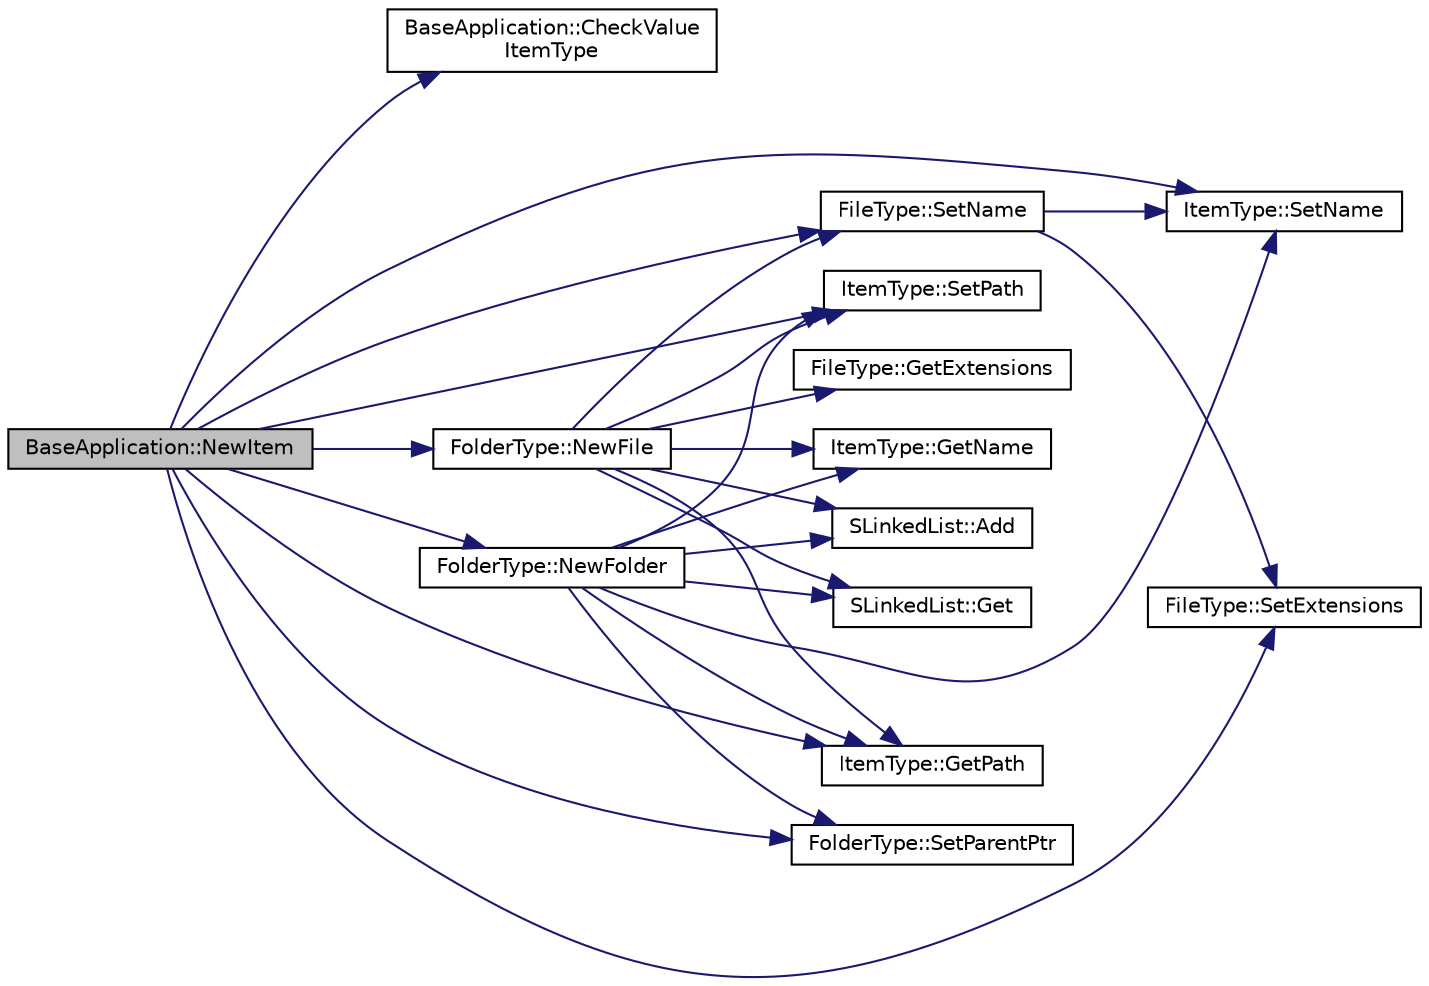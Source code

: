 digraph "BaseApplication::NewItem"
{
 // LATEX_PDF_SIZE
  edge [fontname="Helvetica",fontsize="10",labelfontname="Helvetica",labelfontsize="10"];
  node [fontname="Helvetica",fontsize="10",shape=record];
  rankdir="LR";
  Node204 [label="BaseApplication::NewItem",height=0.2,width=0.4,color="black", fillcolor="grey75", style="filled", fontcolor="black",tooltip="Create New Item in Current Folder. @detail operation mkdir [Value] (folder) or touch [Value] (file) m..."];
  Node204 -> Node205 [color="midnightblue",fontsize="10",style="solid",fontname="Helvetica"];
  Node205 [label="BaseApplication::CheckValue\lItemType",height=0.2,width=0.4,color="black", fillcolor="white", style="filled",URL="$class_base_application.html#ad64a38a56c42072975d8b87cfec294ab",tooltip="Check ItemType and Value is right."];
  Node204 -> Node206 [color="midnightblue",fontsize="10",style="solid",fontname="Helvetica"];
  Node206 [label="FileType::SetName",height=0.2,width=0.4,color="black", fillcolor="white", style="filled",URL="$class_file_type.html#a7c9ca3f10dfef3030006550fd0099ce7",tooltip="Set File Name. @detail also Set Extensions."];
  Node206 -> Node207 [color="midnightblue",fontsize="10",style="solid",fontname="Helvetica"];
  Node207 [label="ItemType::SetName",height=0.2,width=0.4,color="black", fillcolor="white", style="filled",URL="$class_item_type.html#aea24328c7ff5e5b1c04599bba74d2f80",tooltip="Set Item Name."];
  Node206 -> Node208 [color="midnightblue",fontsize="10",style="solid",fontname="Helvetica"];
  Node208 [label="FileType::SetExtensions",height=0.2,width=0.4,color="black", fillcolor="white", style="filled",URL="$class_file_type.html#a0ed4831bb1173cc6a4a660afa58a5401",tooltip="Set Extensions. @detail Do not use this except reading data!"];
  Node204 -> Node209 [color="midnightblue",fontsize="10",style="solid",fontname="Helvetica"];
  Node209 [label="ItemType::SetPath",height=0.2,width=0.4,color="black", fillcolor="white", style="filled",URL="$class_item_type.html#a6388a6b8b947b1a75d2a7342ae0b95c3",tooltip="Set Item path."];
  Node204 -> Node210 [color="midnightblue",fontsize="10",style="solid",fontname="Helvetica"];
  Node210 [label="ItemType::GetPath",height=0.2,width=0.4,color="black", fillcolor="white", style="filled",URL="$class_item_type.html#a12779ddd429e3fac928c8ade27b12107",tooltip="Get Item path."];
  Node204 -> Node208 [color="midnightblue",fontsize="10",style="solid",fontname="Helvetica"];
  Node204 -> Node211 [color="midnightblue",fontsize="10",style="solid",fontname="Helvetica"];
  Node211 [label="FolderType::NewFile",height=0.2,width=0.4,color="black", fillcolor="white", style="filled",URL="$class_folder_type.html#ae03b14686e13839c1fc4a1bc56795402",tooltip="Create New File in Current Folder. @detail If File name is overlap, add the number that how much is o..."];
  Node211 -> Node212 [color="midnightblue",fontsize="10",style="solid",fontname="Helvetica"];
  Node212 [label="SLinkedList::Get",height=0.2,width=0.4,color="black", fillcolor="white", style="filled",URL="$class_s_linked_list.html#aff7b5da944f6452eed8bb29b392e621b",tooltip="get the data which has same in the list.(Sequential Search)"];
  Node211 -> Node213 [color="midnightblue",fontsize="10",style="solid",fontname="Helvetica"];
  Node213 [label="ItemType::GetName",height=0.2,width=0.4,color="black", fillcolor="white", style="filled",URL="$class_item_type.html#a6a8650790e4d0c8a212574cf77e23cb9",tooltip="Get Item name."];
  Node211 -> Node206 [color="midnightblue",fontsize="10",style="solid",fontname="Helvetica"];
  Node211 -> Node214 [color="midnightblue",fontsize="10",style="solid",fontname="Helvetica"];
  Node214 [label="FileType::GetExtensions",height=0.2,width=0.4,color="black", fillcolor="white", style="filled",URL="$class_file_type.html#ade120b9596c69fbddadc0a430a4fdba8",tooltip="Get Extensions."];
  Node211 -> Node209 [color="midnightblue",fontsize="10",style="solid",fontname="Helvetica"];
  Node211 -> Node210 [color="midnightblue",fontsize="10",style="solid",fontname="Helvetica"];
  Node211 -> Node215 [color="midnightblue",fontsize="10",style="solid",fontname="Helvetica"];
  Node215 [label="SLinkedList::Add",height=0.2,width=0.4,color="black", fillcolor="white", style="filled",URL="$class_s_linked_list.html#a1e79afe7947f758d91163eedb6f66a23",tooltip="Add item into appropriate spot of this list."];
  Node204 -> Node207 [color="midnightblue",fontsize="10",style="solid",fontname="Helvetica"];
  Node204 -> Node216 [color="midnightblue",fontsize="10",style="solid",fontname="Helvetica"];
  Node216 [label="FolderType::SetParentPtr",height=0.2,width=0.4,color="black", fillcolor="white", style="filled",URL="$class_folder_type.html#ae366f9b8ebb19c53709d4182c962a23b",tooltip="Set ParentFolder."];
  Node204 -> Node217 [color="midnightblue",fontsize="10",style="solid",fontname="Helvetica"];
  Node217 [label="FolderType::NewFolder",height=0.2,width=0.4,color="black", fillcolor="white", style="filled",URL="$class_folder_type.html#a8eb3417a222cca4a306da0755644b98a",tooltip="Create New Folder in Current Folder. @detail If Folder name is overlap, add the number that how much ..."];
  Node217 -> Node212 [color="midnightblue",fontsize="10",style="solid",fontname="Helvetica"];
  Node217 -> Node207 [color="midnightblue",fontsize="10",style="solid",fontname="Helvetica"];
  Node217 -> Node213 [color="midnightblue",fontsize="10",style="solid",fontname="Helvetica"];
  Node217 -> Node209 [color="midnightblue",fontsize="10",style="solid",fontname="Helvetica"];
  Node217 -> Node210 [color="midnightblue",fontsize="10",style="solid",fontname="Helvetica"];
  Node217 -> Node215 [color="midnightblue",fontsize="10",style="solid",fontname="Helvetica"];
  Node217 -> Node216 [color="midnightblue",fontsize="10",style="solid",fontname="Helvetica"];
}
